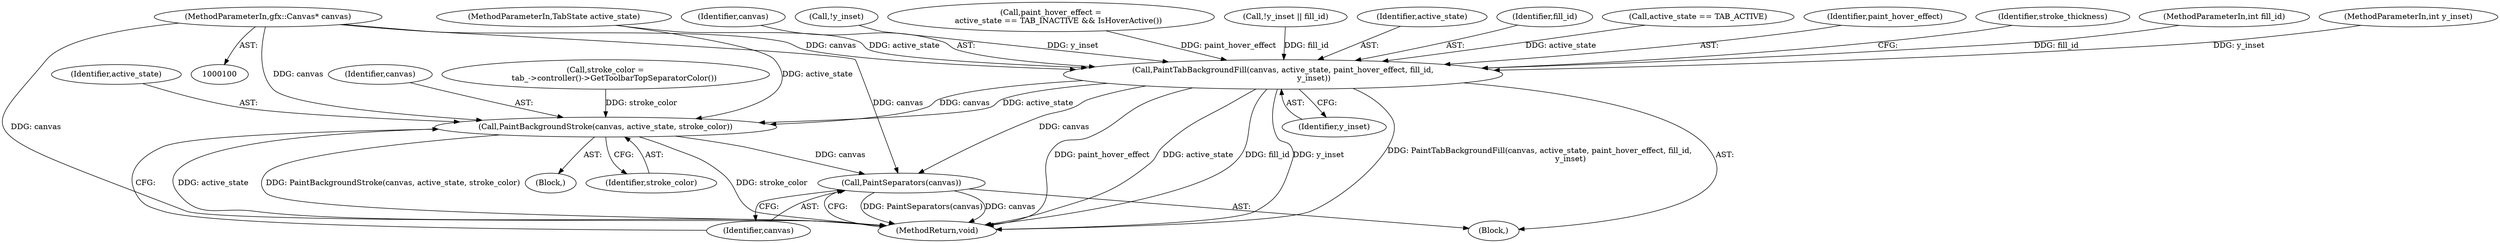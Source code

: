 digraph "0_Chrome_45d901b56f578a74b19ba0d10fa5c4c467f19303_7@pointer" {
"1000101" [label="(MethodParameterIn,gfx::Canvas* canvas)"];
"1000131" [label="(Call,PaintTabBackgroundFill(canvas, active_state, paint_hover_effect, fill_id,\n                         y_inset))"];
"1000150" [label="(Call,PaintBackgroundStroke(canvas, active_state, stroke_color))"];
"1000154" [label="(Call,PaintSeparators(canvas))"];
"1000108" [label="(Call,!y_inset || fill_id)"];
"1000109" [label="(Call,!y_inset)"];
"1000117" [label="(Call,paint_hover_effect =\n      active_state == TAB_INACTIVE && IsHoverActive())"];
"1000102" [label="(MethodParameterIn,TabState active_state)"];
"1000106" [label="(Block,)"];
"1000101" [label="(MethodParameterIn,gfx::Canvas* canvas)"];
"1000151" [label="(Identifier,canvas)"];
"1000136" [label="(Identifier,y_inset)"];
"1000133" [label="(Identifier,active_state)"];
"1000113" [label="(Call,stroke_color =\n       tab_->controller()->GetToolbarTopSeparatorColor())"];
"1000141" [label="(Block,)"];
"1000135" [label="(Identifier,fill_id)"];
"1000156" [label="(MethodReturn,void)"];
"1000131" [label="(Call,PaintTabBackgroundFill(canvas, active_state, paint_hover_effect, fill_id,\n                         y_inset))"];
"1000150" [label="(Call,PaintBackgroundStroke(canvas, active_state, stroke_color))"];
"1000152" [label="(Identifier,active_state)"];
"1000128" [label="(Call,active_state == TAB_ACTIVE)"];
"1000134" [label="(Identifier,paint_hover_effect)"];
"1000155" [label="(Identifier,canvas)"];
"1000139" [label="(Identifier,stroke_thickness)"];
"1000154" [label="(Call,PaintSeparators(canvas))"];
"1000103" [label="(MethodParameterIn,int fill_id)"];
"1000104" [label="(MethodParameterIn,int y_inset)"];
"1000132" [label="(Identifier,canvas)"];
"1000153" [label="(Identifier,stroke_color)"];
"1000101" -> "1000100"  [label="AST: "];
"1000101" -> "1000156"  [label="DDG: canvas"];
"1000101" -> "1000131"  [label="DDG: canvas"];
"1000101" -> "1000150"  [label="DDG: canvas"];
"1000101" -> "1000154"  [label="DDG: canvas"];
"1000131" -> "1000106"  [label="AST: "];
"1000131" -> "1000136"  [label="CFG: "];
"1000132" -> "1000131"  [label="AST: "];
"1000133" -> "1000131"  [label="AST: "];
"1000134" -> "1000131"  [label="AST: "];
"1000135" -> "1000131"  [label="AST: "];
"1000136" -> "1000131"  [label="AST: "];
"1000139" -> "1000131"  [label="CFG: "];
"1000131" -> "1000156"  [label="DDG: PaintTabBackgroundFill(canvas, active_state, paint_hover_effect, fill_id,\n                         y_inset)"];
"1000131" -> "1000156"  [label="DDG: paint_hover_effect"];
"1000131" -> "1000156"  [label="DDG: active_state"];
"1000131" -> "1000156"  [label="DDG: fill_id"];
"1000131" -> "1000156"  [label="DDG: y_inset"];
"1000128" -> "1000131"  [label="DDG: active_state"];
"1000102" -> "1000131"  [label="DDG: active_state"];
"1000117" -> "1000131"  [label="DDG: paint_hover_effect"];
"1000108" -> "1000131"  [label="DDG: fill_id"];
"1000103" -> "1000131"  [label="DDG: fill_id"];
"1000109" -> "1000131"  [label="DDG: y_inset"];
"1000104" -> "1000131"  [label="DDG: y_inset"];
"1000131" -> "1000150"  [label="DDG: canvas"];
"1000131" -> "1000150"  [label="DDG: active_state"];
"1000131" -> "1000154"  [label="DDG: canvas"];
"1000150" -> "1000141"  [label="AST: "];
"1000150" -> "1000153"  [label="CFG: "];
"1000151" -> "1000150"  [label="AST: "];
"1000152" -> "1000150"  [label="AST: "];
"1000153" -> "1000150"  [label="AST: "];
"1000155" -> "1000150"  [label="CFG: "];
"1000150" -> "1000156"  [label="DDG: active_state"];
"1000150" -> "1000156"  [label="DDG: PaintBackgroundStroke(canvas, active_state, stroke_color)"];
"1000150" -> "1000156"  [label="DDG: stroke_color"];
"1000102" -> "1000150"  [label="DDG: active_state"];
"1000113" -> "1000150"  [label="DDG: stroke_color"];
"1000150" -> "1000154"  [label="DDG: canvas"];
"1000154" -> "1000106"  [label="AST: "];
"1000154" -> "1000155"  [label="CFG: "];
"1000155" -> "1000154"  [label="AST: "];
"1000156" -> "1000154"  [label="CFG: "];
"1000154" -> "1000156"  [label="DDG: PaintSeparators(canvas)"];
"1000154" -> "1000156"  [label="DDG: canvas"];
}
